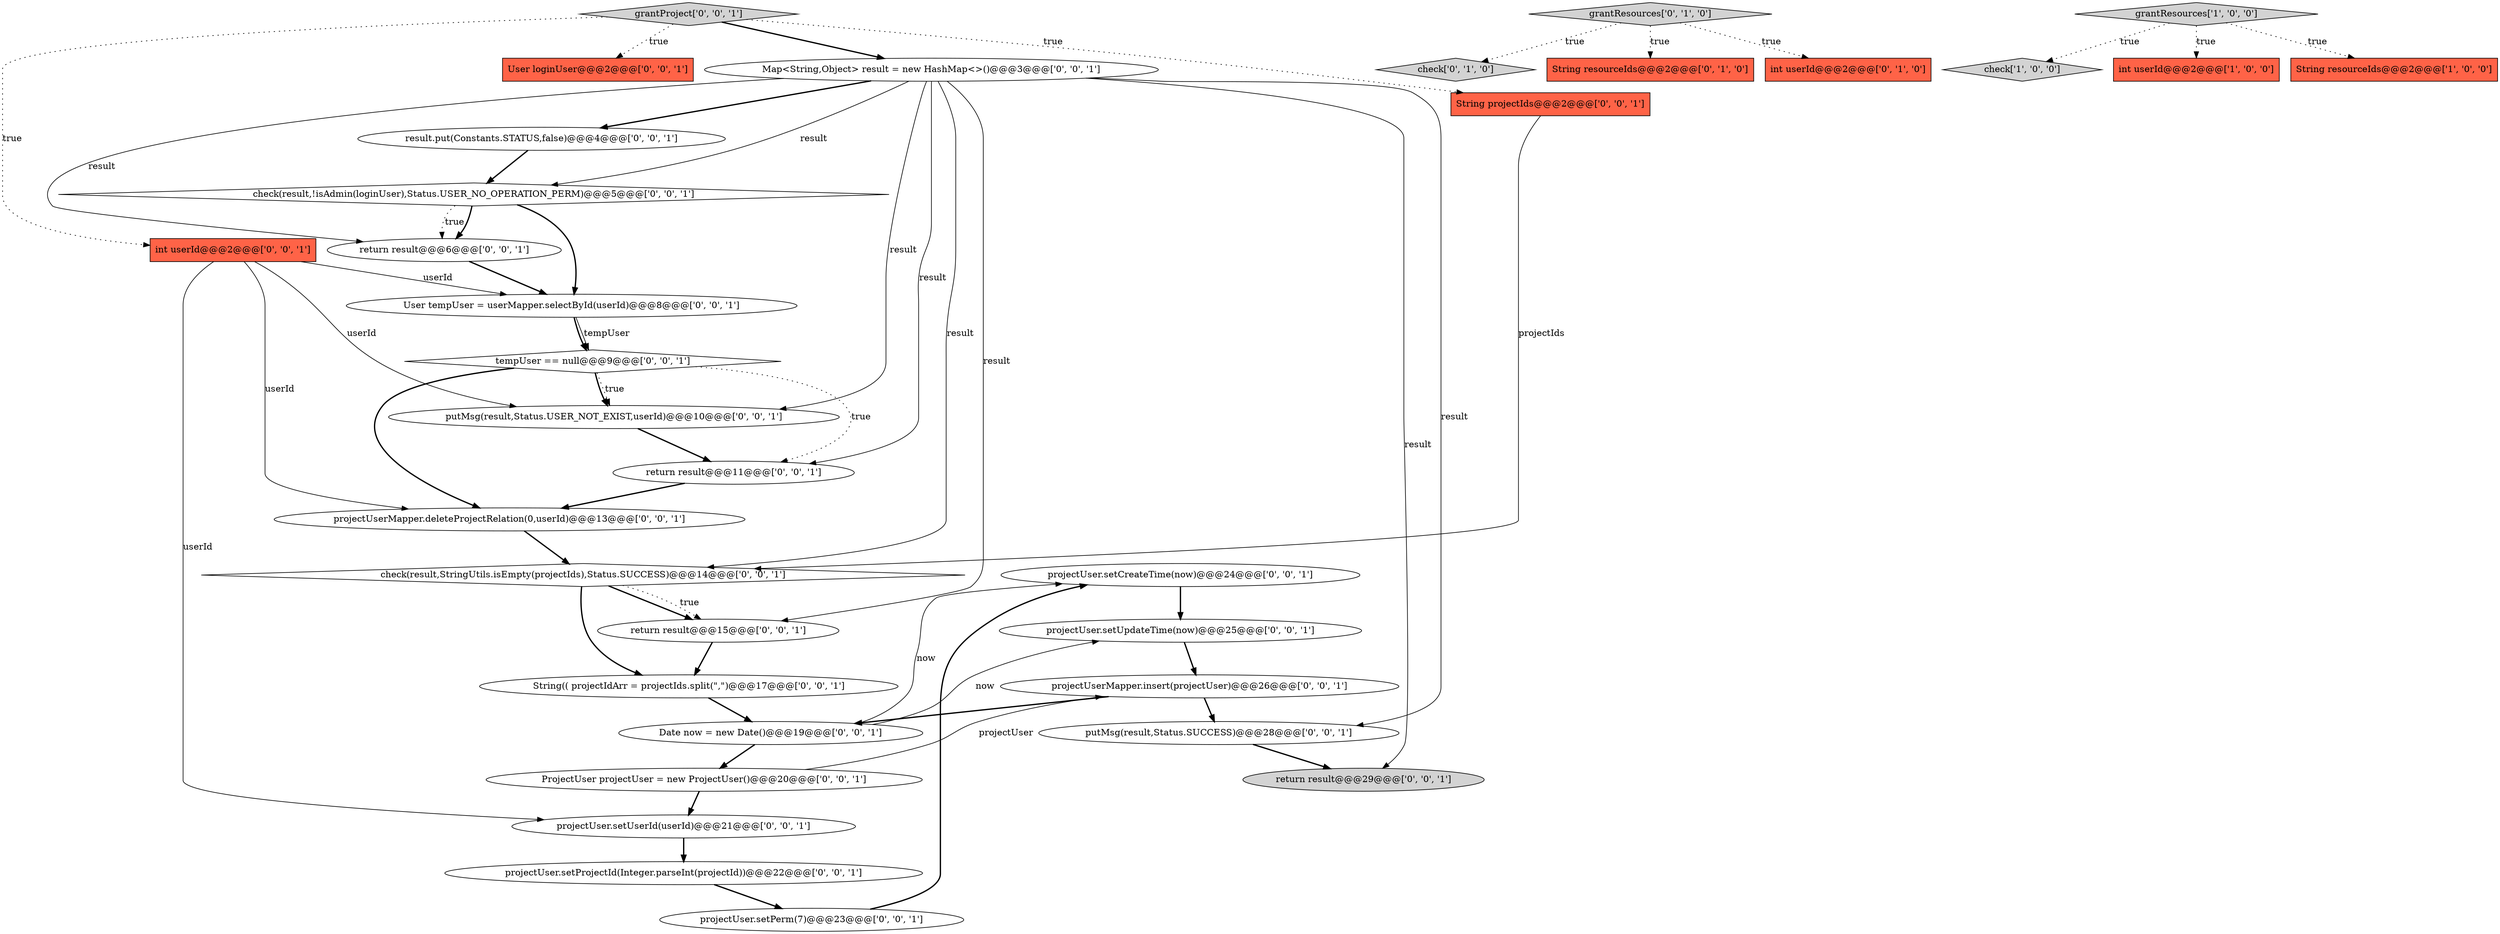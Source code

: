 digraph {
26 [style = filled, label = "projectUser.setCreateTime(now)@@@24@@@['0', '0', '1']", fillcolor = white, shape = ellipse image = "AAA0AAABBB3BBB"];
33 [style = filled, label = "return result@@@15@@@['0', '0', '1']", fillcolor = white, shape = ellipse image = "AAA0AAABBB3BBB"];
28 [style = filled, label = "projectUser.setPerm(7)@@@23@@@['0', '0', '1']", fillcolor = white, shape = ellipse image = "AAA0AAABBB3BBB"];
9 [style = filled, label = "return result@@@29@@@['0', '0', '1']", fillcolor = lightgray, shape = ellipse image = "AAA0AAABBB3BBB"];
7 [style = filled, label = "check['0', '1', '0']", fillcolor = lightgray, shape = diamond image = "AAA0AAABBB2BBB"];
12 [style = filled, label = "projectUserMapper.insert(projectUser)@@@26@@@['0', '0', '1']", fillcolor = white, shape = ellipse image = "AAA0AAABBB3BBB"];
11 [style = filled, label = "projectUser.setProjectId(Integer.parseInt(projectId))@@@22@@@['0', '0', '1']", fillcolor = white, shape = ellipse image = "AAA0AAABBB3BBB"];
15 [style = filled, label = "String(( projectIdArr = projectIds.split(\",\")@@@17@@@['0', '0', '1']", fillcolor = white, shape = ellipse image = "AAA0AAABBB3BBB"];
30 [style = filled, label = "grantProject['0', '0', '1']", fillcolor = lightgray, shape = diamond image = "AAA0AAABBB3BBB"];
27 [style = filled, label = "Map<String,Object> result = new HashMap<>()@@@3@@@['0', '0', '1']", fillcolor = white, shape = ellipse image = "AAA0AAABBB3BBB"];
24 [style = filled, label = "projectUser.setUpdateTime(now)@@@25@@@['0', '0', '1']", fillcolor = white, shape = ellipse image = "AAA0AAABBB3BBB"];
1 [style = filled, label = "grantResources['1', '0', '0']", fillcolor = lightgray, shape = diamond image = "AAA0AAABBB1BBB"];
31 [style = filled, label = "tempUser == null@@@9@@@['0', '0', '1']", fillcolor = white, shape = diamond image = "AAA0AAABBB3BBB"];
20 [style = filled, label = "check(result,!isAdmin(loginUser),Status.USER_NO_OPERATION_PERM)@@@5@@@['0', '0', '1']", fillcolor = white, shape = diamond image = "AAA0AAABBB3BBB"];
4 [style = filled, label = "String resourceIds@@@2@@@['0', '1', '0']", fillcolor = tomato, shape = box image = "AAA0AAABBB2BBB"];
8 [style = filled, label = "Date now = new Date()@@@19@@@['0', '0', '1']", fillcolor = white, shape = ellipse image = "AAA0AAABBB3BBB"];
21 [style = filled, label = "check(result,StringUtils.isEmpty(projectIds),Status.SUCCESS)@@@14@@@['0', '0', '1']", fillcolor = white, shape = diamond image = "AAA0AAABBB3BBB"];
32 [style = filled, label = "User loginUser@@@2@@@['0', '0', '1']", fillcolor = tomato, shape = box image = "AAA0AAABBB3BBB"];
25 [style = filled, label = "result.put(Constants.STATUS,false)@@@4@@@['0', '0', '1']", fillcolor = white, shape = ellipse image = "AAA0AAABBB3BBB"];
13 [style = filled, label = "User tempUser = userMapper.selectById(userId)@@@8@@@['0', '0', '1']", fillcolor = white, shape = ellipse image = "AAA0AAABBB3BBB"];
19 [style = filled, label = "String projectIds@@@2@@@['0', '0', '1']", fillcolor = tomato, shape = box image = "AAA0AAABBB3BBB"];
29 [style = filled, label = "return result@@@6@@@['0', '0', '1']", fillcolor = white, shape = ellipse image = "AAA0AAABBB3BBB"];
0 [style = filled, label = "check['1', '0', '0']", fillcolor = lightgray, shape = diamond image = "AAA0AAABBB1BBB"];
3 [style = filled, label = "int userId@@@2@@@['1', '0', '0']", fillcolor = tomato, shape = box image = "AAA0AAABBB1BBB"];
6 [style = filled, label = "int userId@@@2@@@['0', '1', '0']", fillcolor = tomato, shape = box image = "AAA0AAABBB2BBB"];
16 [style = filled, label = "int userId@@@2@@@['0', '0', '1']", fillcolor = tomato, shape = box image = "AAA0AAABBB3BBB"];
14 [style = filled, label = "putMsg(result,Status.SUCCESS)@@@28@@@['0', '0', '1']", fillcolor = white, shape = ellipse image = "AAA0AAABBB3BBB"];
2 [style = filled, label = "String resourceIds@@@2@@@['1', '0', '0']", fillcolor = tomato, shape = box image = "AAA0AAABBB1BBB"];
10 [style = filled, label = "projectUser.setUserId(userId)@@@21@@@['0', '0', '1']", fillcolor = white, shape = ellipse image = "AAA0AAABBB3BBB"];
18 [style = filled, label = "ProjectUser projectUser = new ProjectUser()@@@20@@@['0', '0', '1']", fillcolor = white, shape = ellipse image = "AAA0AAABBB3BBB"];
5 [style = filled, label = "grantResources['0', '1', '0']", fillcolor = lightgray, shape = diamond image = "AAA0AAABBB2BBB"];
23 [style = filled, label = "projectUserMapper.deleteProjectRelation(0,userId)@@@13@@@['0', '0', '1']", fillcolor = white, shape = ellipse image = "AAA0AAABBB3BBB"];
22 [style = filled, label = "putMsg(result,Status.USER_NOT_EXIST,userId)@@@10@@@['0', '0', '1']", fillcolor = white, shape = ellipse image = "AAA0AAABBB3BBB"];
17 [style = filled, label = "return result@@@11@@@['0', '0', '1']", fillcolor = white, shape = ellipse image = "AAA0AAABBB3BBB"];
26->24 [style = bold, label=""];
29->13 [style = bold, label=""];
30->19 [style = dotted, label="true"];
16->13 [style = solid, label="userId"];
27->25 [style = bold, label=""];
21->15 [style = bold, label=""];
18->12 [style = solid, label="projectUser"];
30->16 [style = dotted, label="true"];
16->23 [style = solid, label="userId"];
27->33 [style = solid, label="result"];
1->0 [style = dotted, label="true"];
21->33 [style = bold, label=""];
12->14 [style = bold, label=""];
25->20 [style = bold, label=""];
16->22 [style = solid, label="userId"];
8->24 [style = solid, label="now"];
28->26 [style = bold, label=""];
13->31 [style = solid, label="tempUser"];
5->4 [style = dotted, label="true"];
31->22 [style = bold, label=""];
13->31 [style = bold, label=""];
27->29 [style = solid, label="result"];
5->7 [style = dotted, label="true"];
27->14 [style = solid, label="result"];
10->11 [style = bold, label=""];
22->17 [style = bold, label=""];
14->9 [style = bold, label=""];
20->29 [style = dotted, label="true"];
16->10 [style = solid, label="userId"];
30->32 [style = dotted, label="true"];
23->21 [style = bold, label=""];
27->20 [style = solid, label="result"];
8->18 [style = bold, label=""];
5->6 [style = dotted, label="true"];
30->27 [style = bold, label=""];
19->21 [style = solid, label="projectIds"];
1->3 [style = dotted, label="true"];
20->13 [style = bold, label=""];
27->17 [style = solid, label="result"];
27->9 [style = solid, label="result"];
8->26 [style = solid, label="now"];
33->15 [style = bold, label=""];
18->10 [style = bold, label=""];
31->17 [style = dotted, label="true"];
27->21 [style = solid, label="result"];
21->33 [style = dotted, label="true"];
17->23 [style = bold, label=""];
20->29 [style = bold, label=""];
1->2 [style = dotted, label="true"];
24->12 [style = bold, label=""];
31->22 [style = dotted, label="true"];
11->28 [style = bold, label=""];
15->8 [style = bold, label=""];
12->8 [style = bold, label=""];
27->22 [style = solid, label="result"];
31->23 [style = bold, label=""];
}
